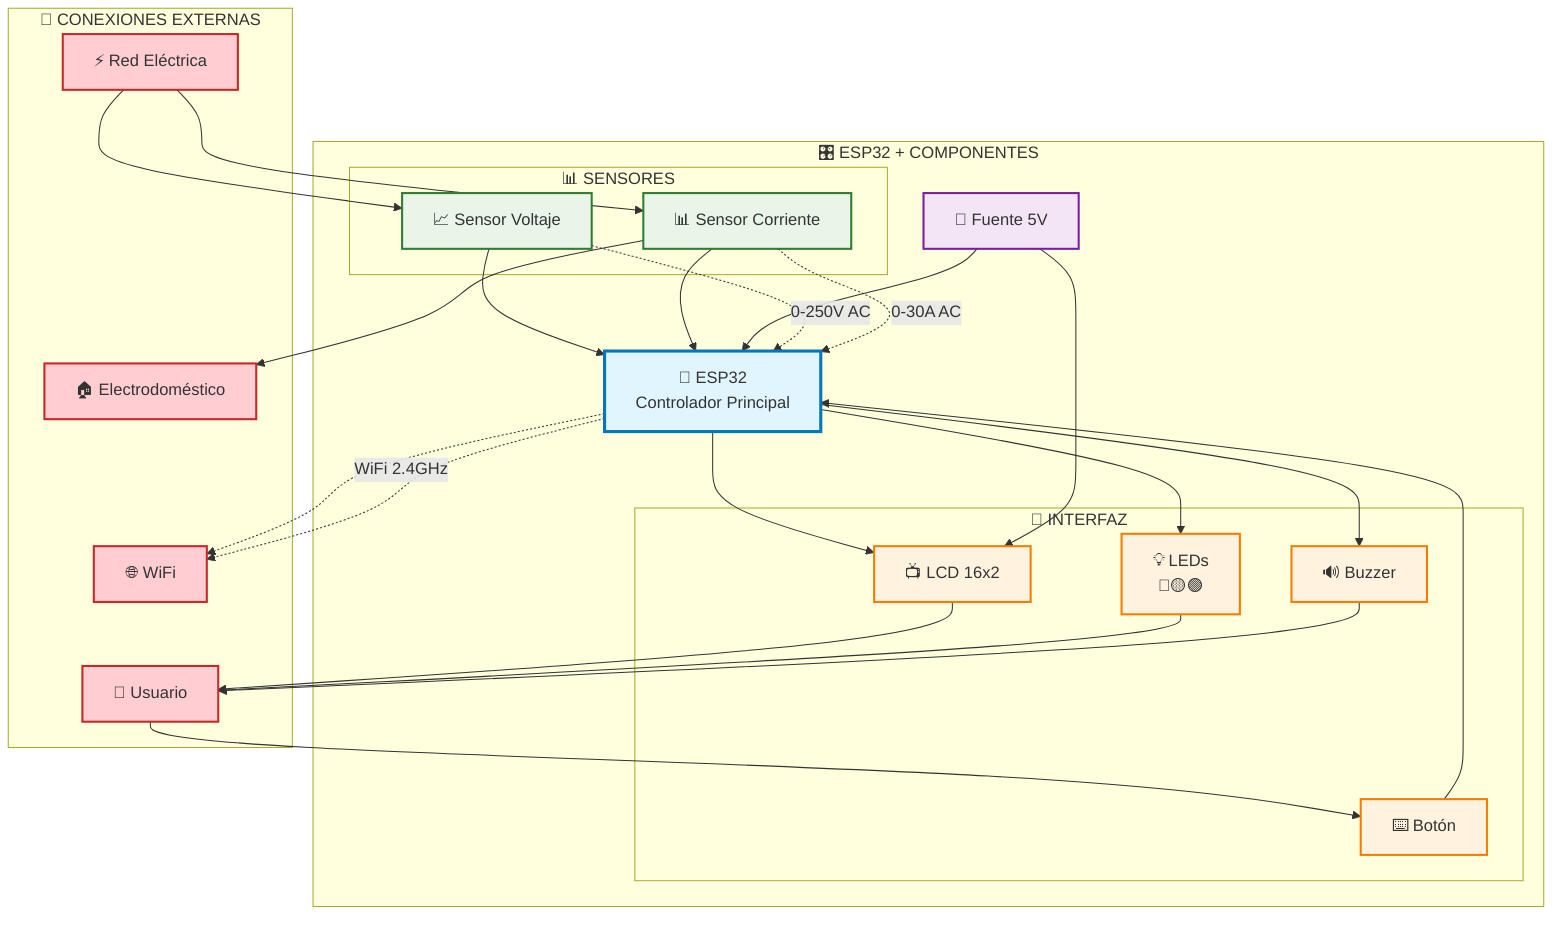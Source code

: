 flowchart TD
    subgraph EXTERNAL ["🔌 CONEXIONES EXTERNAS"]
        GRID["⚡ Red Eléctrica"]
        LOAD["🏠 Electrodoméstico"]
        USER["👤 Usuario"]
        WIFI["🌐 WiFi"]
    end
    
    subgraph ESP32_SYSTEM ["🎛️ ESP32 + COMPONENTES"]
        ESP32["🔷 ESP32<br/>Controlador Principal"]
        
        subgraph SENSORS ["📊 SENSORES"]
            V_SENSOR["📈 Sensor Voltaje"]
            I_SENSOR["📊 Sensor Corriente"]
        end
        
        subgraph INTERFACE ["📱 INTERFAZ"]
            LCD["📺 LCD 16x2"]
            LEDS["💡 LEDs<br/>🔴🟡🟢"]
            BUZZER["🔊 Buzzer"]
            BUTTON["⌨️ Botón"]
        end
        
        PSU["🔋 Fuente 5V"]
    end
    
    %% Conexiones externas
    GRID --> V_SENSOR
    GRID --> I_SENSOR
    I_SENSOR --> LOAD
    USER --> BUTTON
    LCD --> USER
    LEDS --> USER
    BUZZER --> USER
    ESP32 -.-> WIFI
    
    %% Conexiones internas
    V_SENSOR --> ESP32
    I_SENSOR --> ESP32
    ESP32 --> LCD
    ESP32 --> LEDS
    ESP32 --> BUZZER
    BUTTON --> ESP32
    PSU --> ESP32
    PSU --> LCD
    
    %% Especificaciones básicas
    V_SENSOR -.->|"0-250V AC"| ESP32
    I_SENSOR -.->|"0-30A AC"| ESP32
    ESP32 -.->|"WiFi 2.4GHz"| WIFI
    
    %% Estilos
    classDef external fill:#ffcdd2,stroke:#c62828,stroke-width:2px
    classDef esp32 fill:#e1f5fe,stroke:#0277bd,stroke-width:3px
    classDef sensor fill:#e8f5e8,stroke:#2e7d32,stroke-width:2px
    classDef interface fill:#fff3e0,stroke:#f57c00,stroke-width:2px
    classDef power fill:#f3e5f5,stroke:#7b1fa2,stroke-width:2px
    
    class GRID,LOAD,USER,WIFI external
    class ESP32 esp32
    class V_SENSOR,I_SENSOR sensor
    class LCD,LEDS,BUZZER,BUTTON interface
    class PSU power